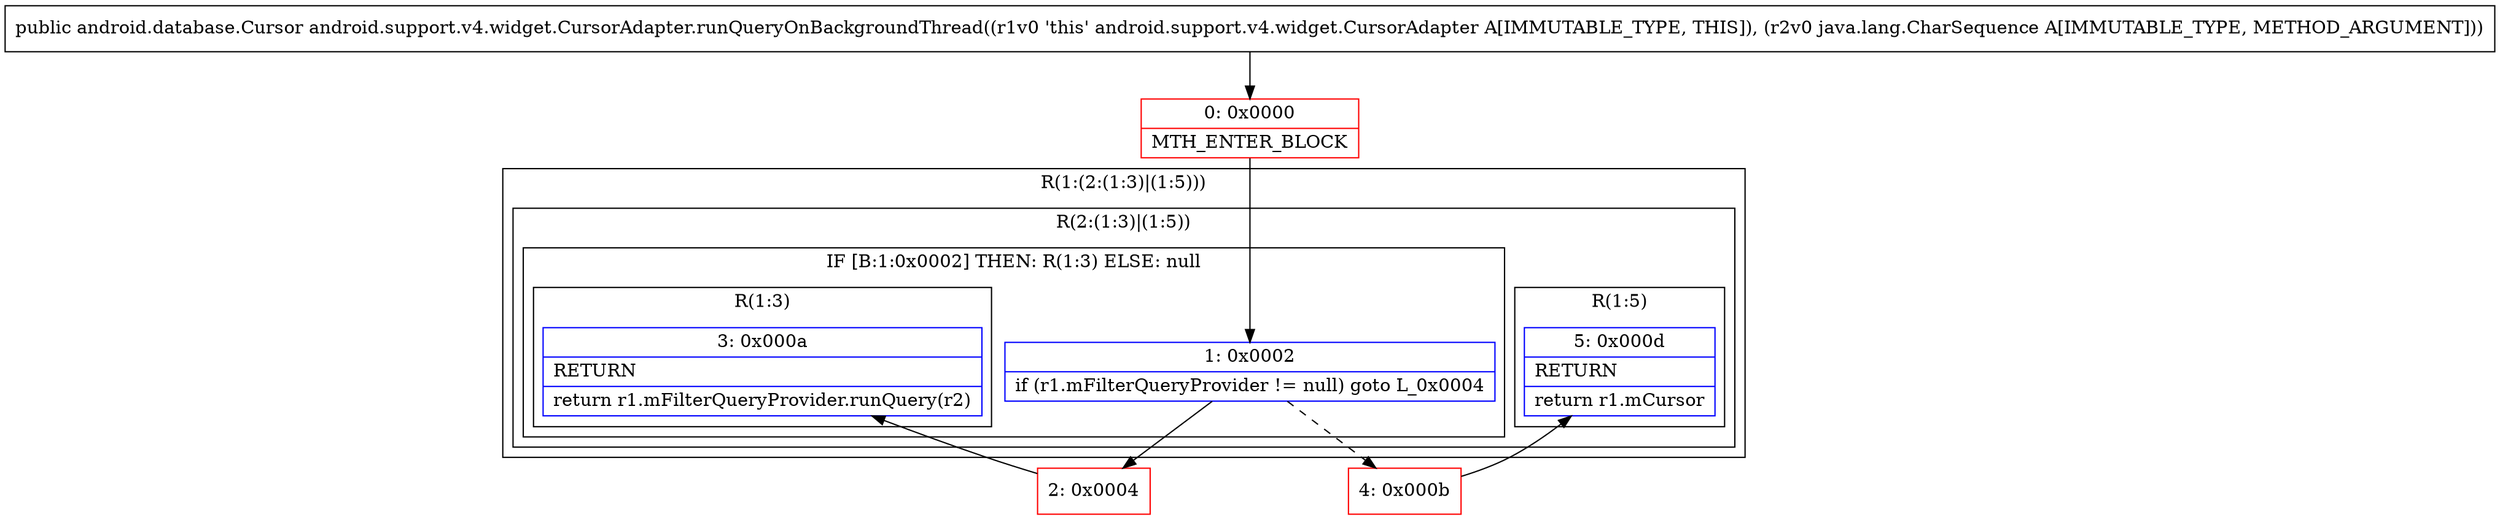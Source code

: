digraph "CFG forandroid.support.v4.widget.CursorAdapter.runQueryOnBackgroundThread(Ljava\/lang\/CharSequence;)Landroid\/database\/Cursor;" {
subgraph cluster_Region_1611865502 {
label = "R(1:(2:(1:3)|(1:5)))";
node [shape=record,color=blue];
subgraph cluster_Region_1975320980 {
label = "R(2:(1:3)|(1:5))";
node [shape=record,color=blue];
subgraph cluster_IfRegion_1210287787 {
label = "IF [B:1:0x0002] THEN: R(1:3) ELSE: null";
node [shape=record,color=blue];
Node_1 [shape=record,label="{1\:\ 0x0002|if (r1.mFilterQueryProvider != null) goto L_0x0004\l}"];
subgraph cluster_Region_1070193239 {
label = "R(1:3)";
node [shape=record,color=blue];
Node_3 [shape=record,label="{3\:\ 0x000a|RETURN\l|return r1.mFilterQueryProvider.runQuery(r2)\l}"];
}
}
subgraph cluster_Region_1204735965 {
label = "R(1:5)";
node [shape=record,color=blue];
Node_5 [shape=record,label="{5\:\ 0x000d|RETURN\l|return r1.mCursor\l}"];
}
}
}
Node_0 [shape=record,color=red,label="{0\:\ 0x0000|MTH_ENTER_BLOCK\l}"];
Node_2 [shape=record,color=red,label="{2\:\ 0x0004}"];
Node_4 [shape=record,color=red,label="{4\:\ 0x000b}"];
MethodNode[shape=record,label="{public android.database.Cursor android.support.v4.widget.CursorAdapter.runQueryOnBackgroundThread((r1v0 'this' android.support.v4.widget.CursorAdapter A[IMMUTABLE_TYPE, THIS]), (r2v0 java.lang.CharSequence A[IMMUTABLE_TYPE, METHOD_ARGUMENT])) }"];
MethodNode -> Node_0;
Node_1 -> Node_2;
Node_1 -> Node_4[style=dashed];
Node_0 -> Node_1;
Node_2 -> Node_3;
Node_4 -> Node_5;
}

